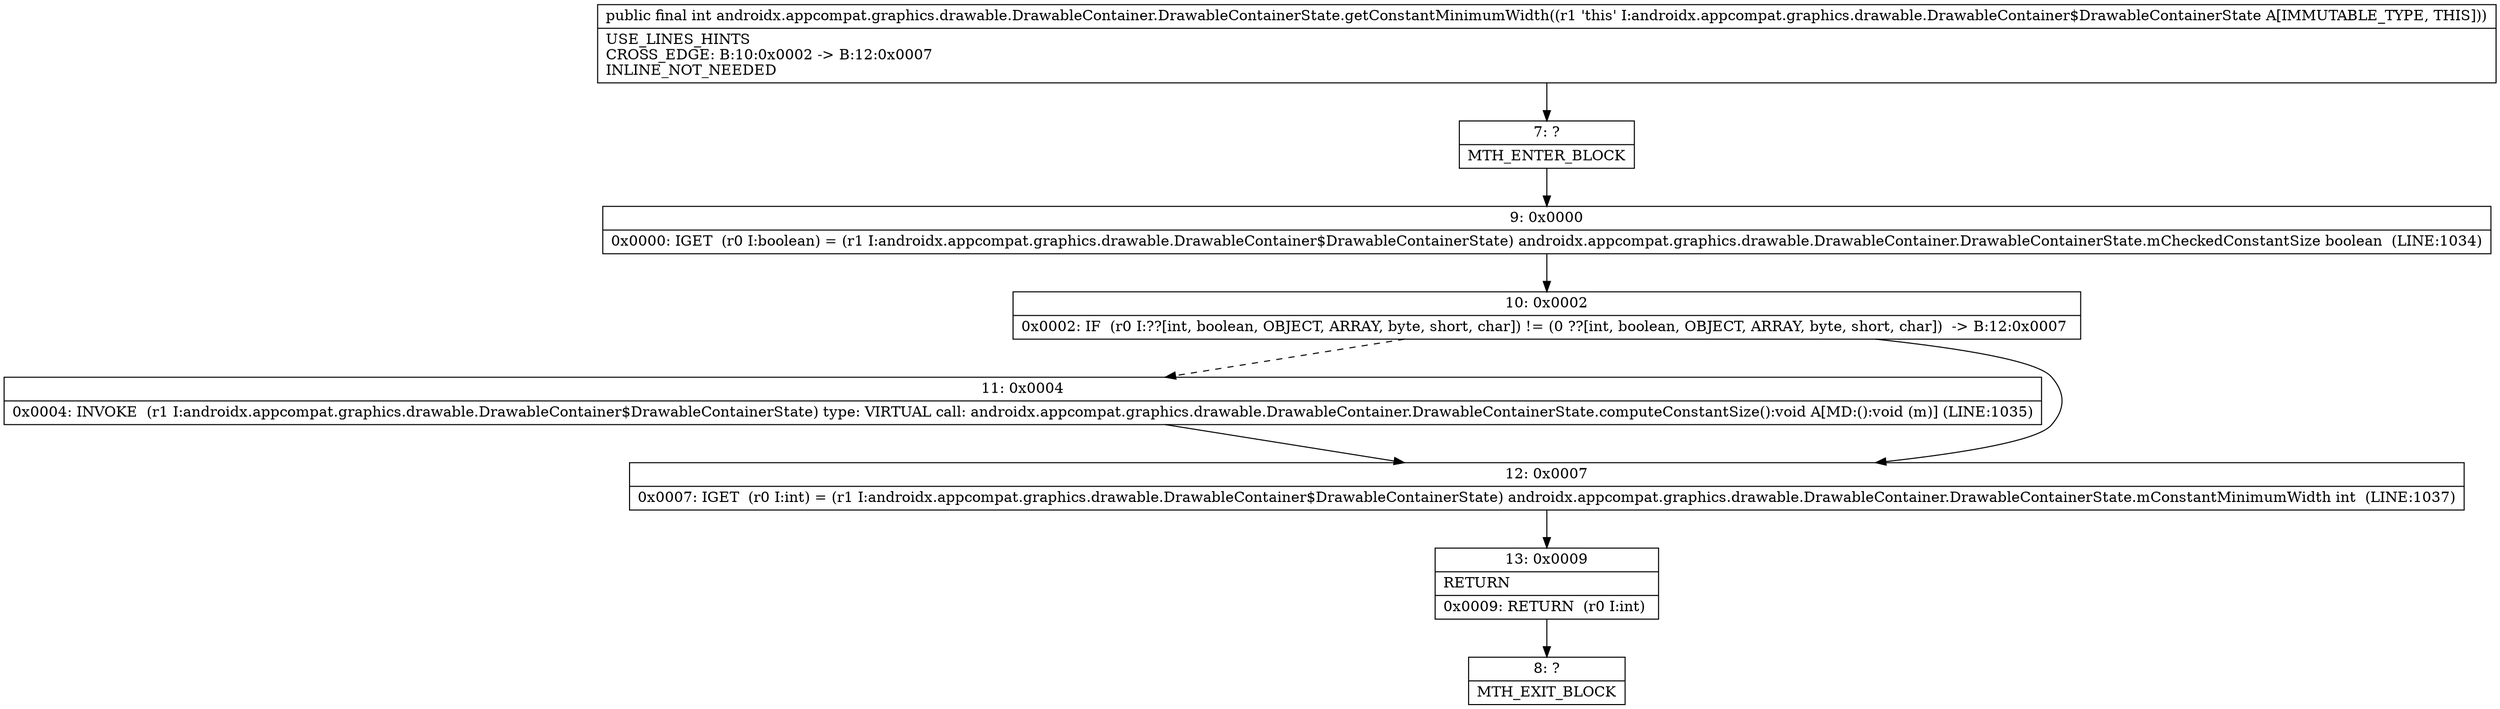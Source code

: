 digraph "CFG forandroidx.appcompat.graphics.drawable.DrawableContainer.DrawableContainerState.getConstantMinimumWidth()I" {
Node_7 [shape=record,label="{7\:\ ?|MTH_ENTER_BLOCK\l}"];
Node_9 [shape=record,label="{9\:\ 0x0000|0x0000: IGET  (r0 I:boolean) = (r1 I:androidx.appcompat.graphics.drawable.DrawableContainer$DrawableContainerState) androidx.appcompat.graphics.drawable.DrawableContainer.DrawableContainerState.mCheckedConstantSize boolean  (LINE:1034)\l}"];
Node_10 [shape=record,label="{10\:\ 0x0002|0x0002: IF  (r0 I:??[int, boolean, OBJECT, ARRAY, byte, short, char]) != (0 ??[int, boolean, OBJECT, ARRAY, byte, short, char])  \-\> B:12:0x0007 \l}"];
Node_11 [shape=record,label="{11\:\ 0x0004|0x0004: INVOKE  (r1 I:androidx.appcompat.graphics.drawable.DrawableContainer$DrawableContainerState) type: VIRTUAL call: androidx.appcompat.graphics.drawable.DrawableContainer.DrawableContainerState.computeConstantSize():void A[MD:():void (m)] (LINE:1035)\l}"];
Node_12 [shape=record,label="{12\:\ 0x0007|0x0007: IGET  (r0 I:int) = (r1 I:androidx.appcompat.graphics.drawable.DrawableContainer$DrawableContainerState) androidx.appcompat.graphics.drawable.DrawableContainer.DrawableContainerState.mConstantMinimumWidth int  (LINE:1037)\l}"];
Node_13 [shape=record,label="{13\:\ 0x0009|RETURN\l|0x0009: RETURN  (r0 I:int) \l}"];
Node_8 [shape=record,label="{8\:\ ?|MTH_EXIT_BLOCK\l}"];
MethodNode[shape=record,label="{public final int androidx.appcompat.graphics.drawable.DrawableContainer.DrawableContainerState.getConstantMinimumWidth((r1 'this' I:androidx.appcompat.graphics.drawable.DrawableContainer$DrawableContainerState A[IMMUTABLE_TYPE, THIS]))  | USE_LINES_HINTS\lCROSS_EDGE: B:10:0x0002 \-\> B:12:0x0007\lINLINE_NOT_NEEDED\l}"];
MethodNode -> Node_7;Node_7 -> Node_9;
Node_9 -> Node_10;
Node_10 -> Node_11[style=dashed];
Node_10 -> Node_12;
Node_11 -> Node_12;
Node_12 -> Node_13;
Node_13 -> Node_8;
}

